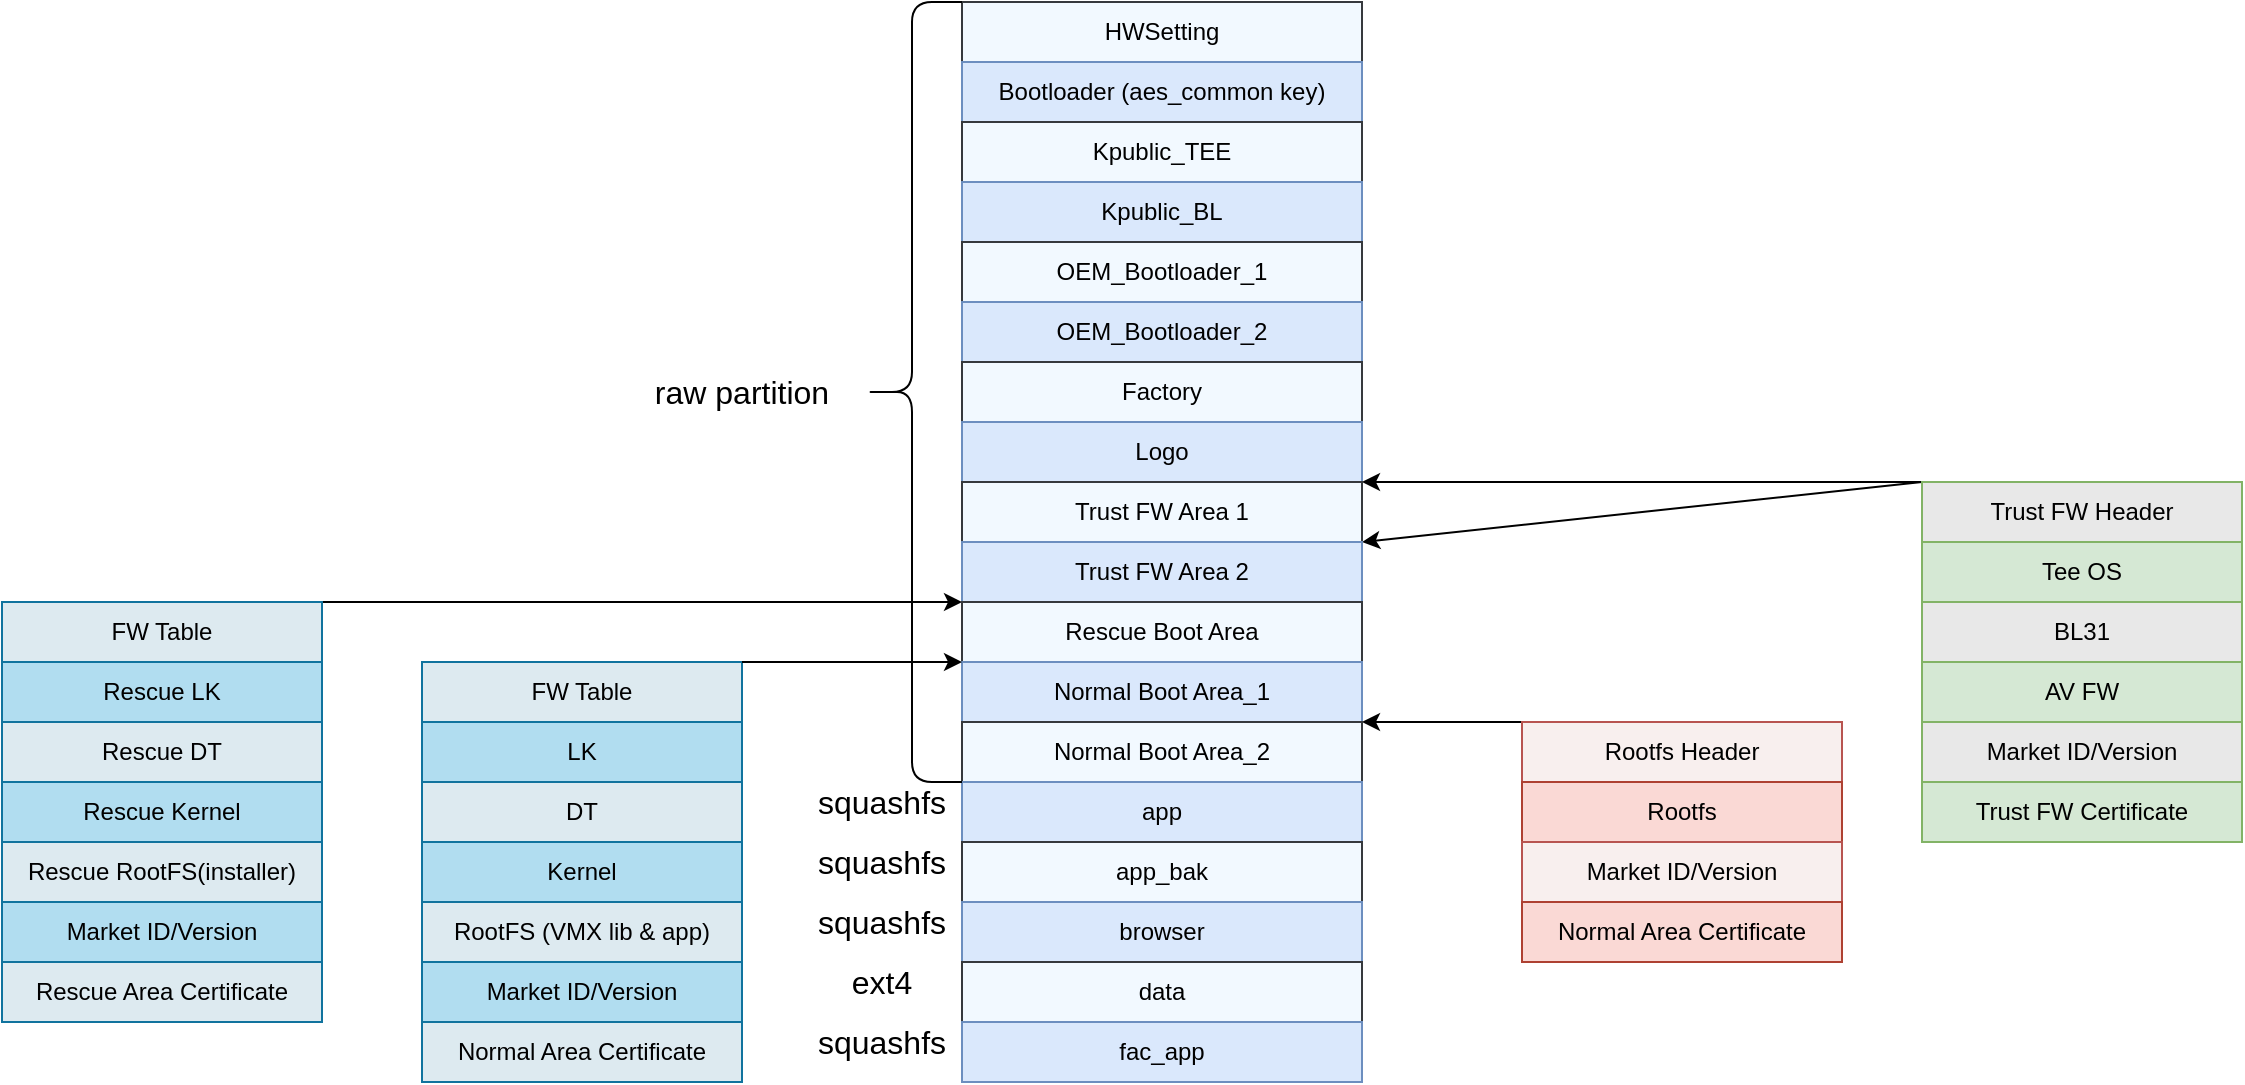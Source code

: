 <mxfile version="12.4.5" type="github">
  <diagram id="F-AkgTgdhk-SdSFOlsFQ" name="Page-1">
    <mxGraphModel dx="1585" dy="913" grid="1" gridSize="10" guides="1" tooltips="1" connect="1" arrows="1" fold="1" page="1" pageScale="1" pageWidth="1169" pageHeight="827" math="0" shadow="0">
      <root>
        <mxCell id="0"/>
        <mxCell id="1" parent="0"/>
        <mxCell id="KD99gBORKs5auzsLticz-27" value="" style="endArrow=classic;html=1;entryX=0;entryY=0;entryDx=0;entryDy=0;exitX=1;exitY=0;exitDx=0;exitDy=0;" parent="1" target="KD99gBORKs5auzsLticz-11" edge="1" source="KD99gBORKs5auzsLticz-20">
          <mxGeometry width="50" height="50" relative="1" as="geometry">
            <mxPoint x="230" y="340" as="sourcePoint"/>
            <mxPoint x="90" y="570" as="targetPoint"/>
          </mxGeometry>
        </mxCell>
        <mxCell id="KD99gBORKs5auzsLticz-28" value="" style="endArrow=classic;html=1;exitX=0;exitY=0;exitDx=0;exitDy=0;entryX=1;entryY=0;entryDx=0;entryDy=0;" parent="1" source="KD99gBORKs5auzsLticz-13" target="KD99gBORKs5auzsLticz-9" edge="1">
          <mxGeometry width="50" height="50" relative="1" as="geometry">
            <mxPoint x="600" y="140" as="sourcePoint"/>
            <mxPoint x="650" y="90" as="targetPoint"/>
          </mxGeometry>
        </mxCell>
        <mxCell id="KD99gBORKs5auzsLticz-42" value="" style="endArrow=classic;html=1;entryX=1;entryY=0;entryDx=0;entryDy=0;exitX=0;exitY=0;exitDx=0;exitDy=0;" parent="1" source="KD99gBORKs5auzsLticz-37" target="KD99gBORKs5auzsLticz-14" edge="1">
          <mxGeometry width="50" height="50" relative="1" as="geometry">
            <mxPoint x="490" y="550" as="sourcePoint"/>
            <mxPoint x="540" y="500" as="targetPoint"/>
          </mxGeometry>
        </mxCell>
        <mxCell id="KD99gBORKs5auzsLticz-43" value="" style="endArrow=classic;html=1;entryX=1;entryY=0;entryDx=0;entryDy=0;exitX=0;exitY=0;exitDx=0;exitDy=0;" parent="1" source="KD99gBORKs5auzsLticz-13" target="KD99gBORKs5auzsLticz-10" edge="1">
          <mxGeometry width="50" height="50" relative="1" as="geometry">
            <mxPoint x="640" y="180" as="sourcePoint"/>
            <mxPoint x="570" y="460" as="targetPoint"/>
          </mxGeometry>
        </mxCell>
        <mxCell id="5NNvlZ8MCN3vvYjsCTKc-1" value="" style="group" vertex="1" connectable="0" parent="1">
          <mxGeometry x="520" y="40" width="200" height="540" as="geometry"/>
        </mxCell>
        <mxCell id="KD99gBORKs5auzsLticz-1" value="HWSetting" style="rounded=0;whiteSpace=wrap;html=1;fillColor=#F2F9FF;strokeColor=#36393d;" parent="5NNvlZ8MCN3vvYjsCTKc-1" vertex="1">
          <mxGeometry width="200" height="30" as="geometry"/>
        </mxCell>
        <mxCell id="KD99gBORKs5auzsLticz-2" value="Bootloader (aes_common key)" style="rounded=0;whiteSpace=wrap;html=1;fillColor=#dae8fc;strokeColor=#6c8ebf;" parent="5NNvlZ8MCN3vvYjsCTKc-1" vertex="1">
          <mxGeometry y="30" width="200" height="30" as="geometry"/>
        </mxCell>
        <mxCell id="KD99gBORKs5auzsLticz-3" value="Kpublic_TEE" style="rounded=0;whiteSpace=wrap;html=1;fillColor=#F2F9FF;strokeColor=#36393d;" parent="5NNvlZ8MCN3vvYjsCTKc-1" vertex="1">
          <mxGeometry y="60" width="200" height="30" as="geometry"/>
        </mxCell>
        <mxCell id="KD99gBORKs5auzsLticz-4" value="Kpublic_BL" style="rounded=0;whiteSpace=wrap;html=1;fillColor=#dae8fc;strokeColor=#6c8ebf;" parent="5NNvlZ8MCN3vvYjsCTKc-1" vertex="1">
          <mxGeometry y="90" width="200" height="30" as="geometry"/>
        </mxCell>
        <mxCell id="KD99gBORKs5auzsLticz-5" value="OEM_Bootloader_1" style="rounded=0;whiteSpace=wrap;html=1;fillColor=#F2F9FF;strokeColor=#36393d;" parent="5NNvlZ8MCN3vvYjsCTKc-1" vertex="1">
          <mxGeometry y="120" width="200" height="30" as="geometry"/>
        </mxCell>
        <mxCell id="KD99gBORKs5auzsLticz-6" value="OEM_Bootloader_2" style="rounded=0;whiteSpace=wrap;html=1;fillColor=#dae8fc;strokeColor=#6c8ebf;" parent="5NNvlZ8MCN3vvYjsCTKc-1" vertex="1">
          <mxGeometry y="150" width="200" height="30" as="geometry"/>
        </mxCell>
        <mxCell id="KD99gBORKs5auzsLticz-7" value="Factory" style="rounded=0;whiteSpace=wrap;html=1;fillColor=#F2F9FF;strokeColor=#36393d;" parent="5NNvlZ8MCN3vvYjsCTKc-1" vertex="1">
          <mxGeometry y="180" width="200" height="30" as="geometry"/>
        </mxCell>
        <mxCell id="KD99gBORKs5auzsLticz-8" value="Logo" style="rounded=0;whiteSpace=wrap;html=1;fillColor=#dae8fc;strokeColor=#6c8ebf;" parent="5NNvlZ8MCN3vvYjsCTKc-1" vertex="1">
          <mxGeometry y="210" width="200" height="30" as="geometry"/>
        </mxCell>
        <mxCell id="KD99gBORKs5auzsLticz-9" value="Trust FW Area 1" style="rounded=0;whiteSpace=wrap;html=1;fillColor=#F2F9FF;strokeColor=#36393d;" parent="5NNvlZ8MCN3vvYjsCTKc-1" vertex="1">
          <mxGeometry y="240" width="200" height="30" as="geometry"/>
        </mxCell>
        <mxCell id="KD99gBORKs5auzsLticz-10" value="Trust FW Area 2" style="rounded=0;whiteSpace=wrap;html=1;fillColor=#dae8fc;strokeColor=#6c8ebf;" parent="5NNvlZ8MCN3vvYjsCTKc-1" vertex="1">
          <mxGeometry y="270" width="200" height="30" as="geometry"/>
        </mxCell>
        <mxCell id="KD99gBORKs5auzsLticz-11" value="Rescue Boot Area" style="rounded=0;whiteSpace=wrap;html=1;fillColor=#F2F9FF;strokeColor=#36393d;" parent="5NNvlZ8MCN3vvYjsCTKc-1" vertex="1">
          <mxGeometry y="300" width="200" height="30" as="geometry"/>
        </mxCell>
        <mxCell id="KD99gBORKs5auzsLticz-12" value="Normal Boot Area_1" style="rounded=0;whiteSpace=wrap;html=1;fillColor=#dae8fc;strokeColor=#6c8ebf;" parent="5NNvlZ8MCN3vvYjsCTKc-1" vertex="1">
          <mxGeometry y="330" width="200" height="30" as="geometry"/>
        </mxCell>
        <mxCell id="KD99gBORKs5auzsLticz-14" value="Normal Boot Area_2" style="rounded=0;whiteSpace=wrap;html=1;fillColor=#F2F9FF;strokeColor=#36393d;" parent="5NNvlZ8MCN3vvYjsCTKc-1" vertex="1">
          <mxGeometry y="360" width="200" height="30" as="geometry"/>
        </mxCell>
        <mxCell id="KD99gBORKs5auzsLticz-44" value="app" style="rounded=0;whiteSpace=wrap;html=1;fillColor=#dae8fc;strokeColor=#6c8ebf;" parent="5NNvlZ8MCN3vvYjsCTKc-1" vertex="1">
          <mxGeometry y="390" width="200" height="30" as="geometry"/>
        </mxCell>
        <mxCell id="KD99gBORKs5auzsLticz-45" value="app_bak" style="rounded=0;whiteSpace=wrap;html=1;fillColor=#F2F9FF;strokeColor=#36393d;" parent="5NNvlZ8MCN3vvYjsCTKc-1" vertex="1">
          <mxGeometry y="420" width="200" height="30" as="geometry"/>
        </mxCell>
        <mxCell id="KD99gBORKs5auzsLticz-46" value="browser" style="rounded=0;whiteSpace=wrap;html=1;fillColor=#dae8fc;strokeColor=#6c8ebf;" parent="5NNvlZ8MCN3vvYjsCTKc-1" vertex="1">
          <mxGeometry y="450" width="200" height="30" as="geometry"/>
        </mxCell>
        <mxCell id="KD99gBORKs5auzsLticz-47" value="data" style="rounded=0;whiteSpace=wrap;html=1;fillColor=#F2F9FF;strokeColor=#36393d;" parent="5NNvlZ8MCN3vvYjsCTKc-1" vertex="1">
          <mxGeometry y="480" width="200" height="30" as="geometry"/>
        </mxCell>
        <mxCell id="KD99gBORKs5auzsLticz-48" value="fac_app" style="rounded=0;whiteSpace=wrap;html=1;fillColor=#dae8fc;strokeColor=#6c8ebf;" parent="5NNvlZ8MCN3vvYjsCTKc-1" vertex="1">
          <mxGeometry y="510" width="200" height="30" as="geometry"/>
        </mxCell>
        <mxCell id="5NNvlZ8MCN3vvYjsCTKc-2" value="" style="group" vertex="1" connectable="0" parent="1">
          <mxGeometry x="1000" y="280" width="160" height="180" as="geometry"/>
        </mxCell>
        <mxCell id="KD99gBORKs5auzsLticz-13" value="Trust FW Header" style="rounded=0;whiteSpace=wrap;html=1;fillColor=#E8E8E8;strokeColor=#82b366;" parent="5NNvlZ8MCN3vvYjsCTKc-2" vertex="1">
          <mxGeometry width="160" height="30" as="geometry"/>
        </mxCell>
        <mxCell id="KD99gBORKs5auzsLticz-15" value="Tee OS" style="rounded=0;whiteSpace=wrap;html=1;fillColor=#d5e8d4;strokeColor=#82b366;" parent="5NNvlZ8MCN3vvYjsCTKc-2" vertex="1">
          <mxGeometry y="30" width="160" height="30" as="geometry"/>
        </mxCell>
        <mxCell id="KD99gBORKs5auzsLticz-16" value="BL31" style="rounded=0;whiteSpace=wrap;html=1;fillColor=#E8E8E8;strokeColor=#82b366;" parent="5NNvlZ8MCN3vvYjsCTKc-2" vertex="1">
          <mxGeometry y="60" width="160" height="30" as="geometry"/>
        </mxCell>
        <mxCell id="KD99gBORKs5auzsLticz-17" value="AV FW" style="rounded=0;whiteSpace=wrap;html=1;fillColor=#d5e8d4;strokeColor=#82b366;" parent="5NNvlZ8MCN3vvYjsCTKc-2" vertex="1">
          <mxGeometry y="90" width="160" height="30" as="geometry"/>
        </mxCell>
        <mxCell id="KD99gBORKs5auzsLticz-18" value="Market ID/Version" style="rounded=0;whiteSpace=wrap;html=1;fillColor=#E8E8E8;strokeColor=#82b366;" parent="5NNvlZ8MCN3vvYjsCTKc-2" vertex="1">
          <mxGeometry y="120" width="160" height="30" as="geometry"/>
        </mxCell>
        <mxCell id="KD99gBORKs5auzsLticz-19" value="Trust FW Certificate" style="rounded=0;whiteSpace=wrap;html=1;fillColor=#d5e8d4;strokeColor=#82b366;" parent="5NNvlZ8MCN3vvYjsCTKc-2" vertex="1">
          <mxGeometry y="150" width="160" height="30" as="geometry"/>
        </mxCell>
        <mxCell id="5NNvlZ8MCN3vvYjsCTKc-3" value="" style="group" vertex="1" connectable="0" parent="1">
          <mxGeometry x="800" y="400" width="160" height="120" as="geometry"/>
        </mxCell>
        <mxCell id="KD99gBORKs5auzsLticz-37" value="Rootfs Header" style="rounded=0;whiteSpace=wrap;html=1;fillColor=#F8EFEE;strokeColor=#b85450;" parent="5NNvlZ8MCN3vvYjsCTKc-3" vertex="1">
          <mxGeometry width="160" height="30" as="geometry"/>
        </mxCell>
        <mxCell id="KD99gBORKs5auzsLticz-39" value="Rootfs" style="rounded=0;whiteSpace=wrap;html=1;fillColor=#fad9d5;strokeColor=#ae4132;" parent="5NNvlZ8MCN3vvYjsCTKc-3" vertex="1">
          <mxGeometry y="30" width="160" height="30" as="geometry"/>
        </mxCell>
        <mxCell id="KD99gBORKs5auzsLticz-40" value="Market ID/Version" style="rounded=0;whiteSpace=wrap;html=1;fillColor=#F8EFEE;strokeColor=#b85450;" parent="5NNvlZ8MCN3vvYjsCTKc-3" vertex="1">
          <mxGeometry y="60" width="160" height="30" as="geometry"/>
        </mxCell>
        <mxCell id="KD99gBORKs5auzsLticz-41" value="Normal Area Certificate" style="rounded=0;whiteSpace=wrap;html=1;fillColor=#fad9d5;strokeColor=#ae4132;" parent="5NNvlZ8MCN3vvYjsCTKc-3" vertex="1">
          <mxGeometry y="90" width="160" height="30" as="geometry"/>
        </mxCell>
        <mxCell id="5NNvlZ8MCN3vvYjsCTKc-4" value="" style="group" vertex="1" connectable="0" parent="1">
          <mxGeometry x="40" y="340" width="160" height="210" as="geometry"/>
        </mxCell>
        <mxCell id="KD99gBORKs5auzsLticz-20" value="FW Table" style="rounded=0;whiteSpace=wrap;html=1;fillColor=#DDEAF0;strokeColor=#10739e;" parent="5NNvlZ8MCN3vvYjsCTKc-4" vertex="1">
          <mxGeometry width="160" height="30" as="geometry"/>
        </mxCell>
        <mxCell id="KD99gBORKs5auzsLticz-21" value="Rescue LK" style="rounded=0;whiteSpace=wrap;html=1;fillColor=#b1ddf0;strokeColor=#10739e;" parent="5NNvlZ8MCN3vvYjsCTKc-4" vertex="1">
          <mxGeometry y="30" width="160" height="30" as="geometry"/>
        </mxCell>
        <mxCell id="KD99gBORKs5auzsLticz-22" value="Rescue DT" style="rounded=0;whiteSpace=wrap;html=1;fillColor=#DDEAF0;strokeColor=#10739e;" parent="5NNvlZ8MCN3vvYjsCTKc-4" vertex="1">
          <mxGeometry y="60" width="160" height="30" as="geometry"/>
        </mxCell>
        <mxCell id="KD99gBORKs5auzsLticz-23" value="Rescue Kernel" style="rounded=0;whiteSpace=wrap;html=1;fillColor=#b1ddf0;strokeColor=#10739e;" parent="5NNvlZ8MCN3vvYjsCTKc-4" vertex="1">
          <mxGeometry y="90" width="160" height="30" as="geometry"/>
        </mxCell>
        <mxCell id="KD99gBORKs5auzsLticz-24" value="Rescue RootFS(installer)" style="rounded=0;whiteSpace=wrap;html=1;fillColor=#DDEAF0;strokeColor=#10739e;" parent="5NNvlZ8MCN3vvYjsCTKc-4" vertex="1">
          <mxGeometry y="120" width="160" height="30" as="geometry"/>
        </mxCell>
        <mxCell id="KD99gBORKs5auzsLticz-25" value="Market ID/Version" style="rounded=0;whiteSpace=wrap;html=1;fillColor=#b1ddf0;strokeColor=#10739e;" parent="5NNvlZ8MCN3vvYjsCTKc-4" vertex="1">
          <mxGeometry y="150" width="160" height="30" as="geometry"/>
        </mxCell>
        <mxCell id="KD99gBORKs5auzsLticz-26" value="Rescue Area Certificate" style="rounded=0;whiteSpace=wrap;html=1;fillColor=#DDEAF0;strokeColor=#10739e;" parent="5NNvlZ8MCN3vvYjsCTKc-4" vertex="1">
          <mxGeometry y="180" width="160" height="30" as="geometry"/>
        </mxCell>
        <mxCell id="5NNvlZ8MCN3vvYjsCTKc-5" value="" style="group" vertex="1" connectable="0" parent="1">
          <mxGeometry x="250" y="370" width="160" height="210" as="geometry"/>
        </mxCell>
        <mxCell id="5NNvlZ8MCN3vvYjsCTKc-6" value="FW Table" style="rounded=0;whiteSpace=wrap;html=1;fillColor=#DDEAF0;strokeColor=#10739e;" vertex="1" parent="5NNvlZ8MCN3vvYjsCTKc-5">
          <mxGeometry width="160" height="30" as="geometry"/>
        </mxCell>
        <mxCell id="5NNvlZ8MCN3vvYjsCTKc-7" value="LK" style="rounded=0;whiteSpace=wrap;html=1;fillColor=#b1ddf0;strokeColor=#10739e;" vertex="1" parent="5NNvlZ8MCN3vvYjsCTKc-5">
          <mxGeometry y="30" width="160" height="30" as="geometry"/>
        </mxCell>
        <mxCell id="5NNvlZ8MCN3vvYjsCTKc-8" value="DT" style="rounded=0;whiteSpace=wrap;html=1;fillColor=#DDEAF0;strokeColor=#10739e;" vertex="1" parent="5NNvlZ8MCN3vvYjsCTKc-5">
          <mxGeometry y="60" width="160" height="30" as="geometry"/>
        </mxCell>
        <mxCell id="5NNvlZ8MCN3vvYjsCTKc-9" value="Kernel" style="rounded=0;whiteSpace=wrap;html=1;fillColor=#b1ddf0;strokeColor=#10739e;" vertex="1" parent="5NNvlZ8MCN3vvYjsCTKc-5">
          <mxGeometry y="90" width="160" height="30" as="geometry"/>
        </mxCell>
        <mxCell id="5NNvlZ8MCN3vvYjsCTKc-10" value="RootFS (VMX lib &amp;amp; app)" style="rounded=0;whiteSpace=wrap;html=1;fillColor=#DDEAF0;strokeColor=#10739e;" vertex="1" parent="5NNvlZ8MCN3vvYjsCTKc-5">
          <mxGeometry y="120" width="160" height="30" as="geometry"/>
        </mxCell>
        <mxCell id="5NNvlZ8MCN3vvYjsCTKc-11" value="Market ID/Version" style="rounded=0;whiteSpace=wrap;html=1;fillColor=#b1ddf0;strokeColor=#10739e;" vertex="1" parent="5NNvlZ8MCN3vvYjsCTKc-5">
          <mxGeometry y="150" width="160" height="30" as="geometry"/>
        </mxCell>
        <mxCell id="5NNvlZ8MCN3vvYjsCTKc-12" value="Normal Area Certificate" style="rounded=0;whiteSpace=wrap;html=1;fillColor=#DDEAF0;strokeColor=#10739e;" vertex="1" parent="5NNvlZ8MCN3vvYjsCTKc-5">
          <mxGeometry y="180" width="160" height="30" as="geometry"/>
        </mxCell>
        <mxCell id="5NNvlZ8MCN3vvYjsCTKc-13" value="" style="endArrow=classic;html=1;exitX=1;exitY=0;exitDx=0;exitDy=0;" edge="1" parent="1" source="5NNvlZ8MCN3vvYjsCTKc-6">
          <mxGeometry width="50" height="50" relative="1" as="geometry">
            <mxPoint x="470" y="420" as="sourcePoint"/>
            <mxPoint x="520" y="370" as="targetPoint"/>
          </mxGeometry>
        </mxCell>
        <mxCell id="5NNvlZ8MCN3vvYjsCTKc-16" value="" style="shape=curlyBracket;whiteSpace=wrap;html=1;rounded=1;" vertex="1" parent="1">
          <mxGeometry x="470" y="40" width="50" height="390" as="geometry"/>
        </mxCell>
        <mxCell id="5NNvlZ8MCN3vvYjsCTKc-17" value="raw partition" style="text;html=1;strokeColor=none;fillColor=none;align=center;verticalAlign=middle;whiteSpace=wrap;rounded=0;fontSize=16;" vertex="1" parent="1">
          <mxGeometry x="350" y="222.5" width="120" height="25" as="geometry"/>
        </mxCell>
        <mxCell id="5NNvlZ8MCN3vvYjsCTKc-19" value="squashfs" style="text;html=1;strokeColor=none;fillColor=none;align=center;verticalAlign=middle;whiteSpace=wrap;rounded=0;fontSize=16;" vertex="1" parent="1">
          <mxGeometry x="440" y="430" width="80" height="20" as="geometry"/>
        </mxCell>
        <mxCell id="5NNvlZ8MCN3vvYjsCTKc-21" value="squashfs" style="text;html=1;strokeColor=none;fillColor=none;align=center;verticalAlign=middle;whiteSpace=wrap;rounded=0;fontSize=16;" vertex="1" parent="1">
          <mxGeometry x="440" y="460" width="80" height="20" as="geometry"/>
        </mxCell>
        <mxCell id="5NNvlZ8MCN3vvYjsCTKc-22" value="squashfs" style="text;html=1;strokeColor=none;fillColor=none;align=center;verticalAlign=middle;whiteSpace=wrap;rounded=0;fontSize=16;" vertex="1" parent="1">
          <mxGeometry x="440" y="490" width="80" height="20" as="geometry"/>
        </mxCell>
        <mxCell id="5NNvlZ8MCN3vvYjsCTKc-24" value="squashfs" style="text;html=1;strokeColor=none;fillColor=none;align=center;verticalAlign=middle;whiteSpace=wrap;rounded=0;fontSize=16;" vertex="1" parent="1">
          <mxGeometry x="440" y="550" width="80" height="20" as="geometry"/>
        </mxCell>
        <mxCell id="5NNvlZ8MCN3vvYjsCTKc-25" value="ext4" style="text;html=1;strokeColor=none;fillColor=none;align=center;verticalAlign=middle;whiteSpace=wrap;rounded=0;fontSize=16;" vertex="1" parent="1">
          <mxGeometry x="440" y="520" width="80" height="20" as="geometry"/>
        </mxCell>
      </root>
    </mxGraphModel>
  </diagram>
</mxfile>
